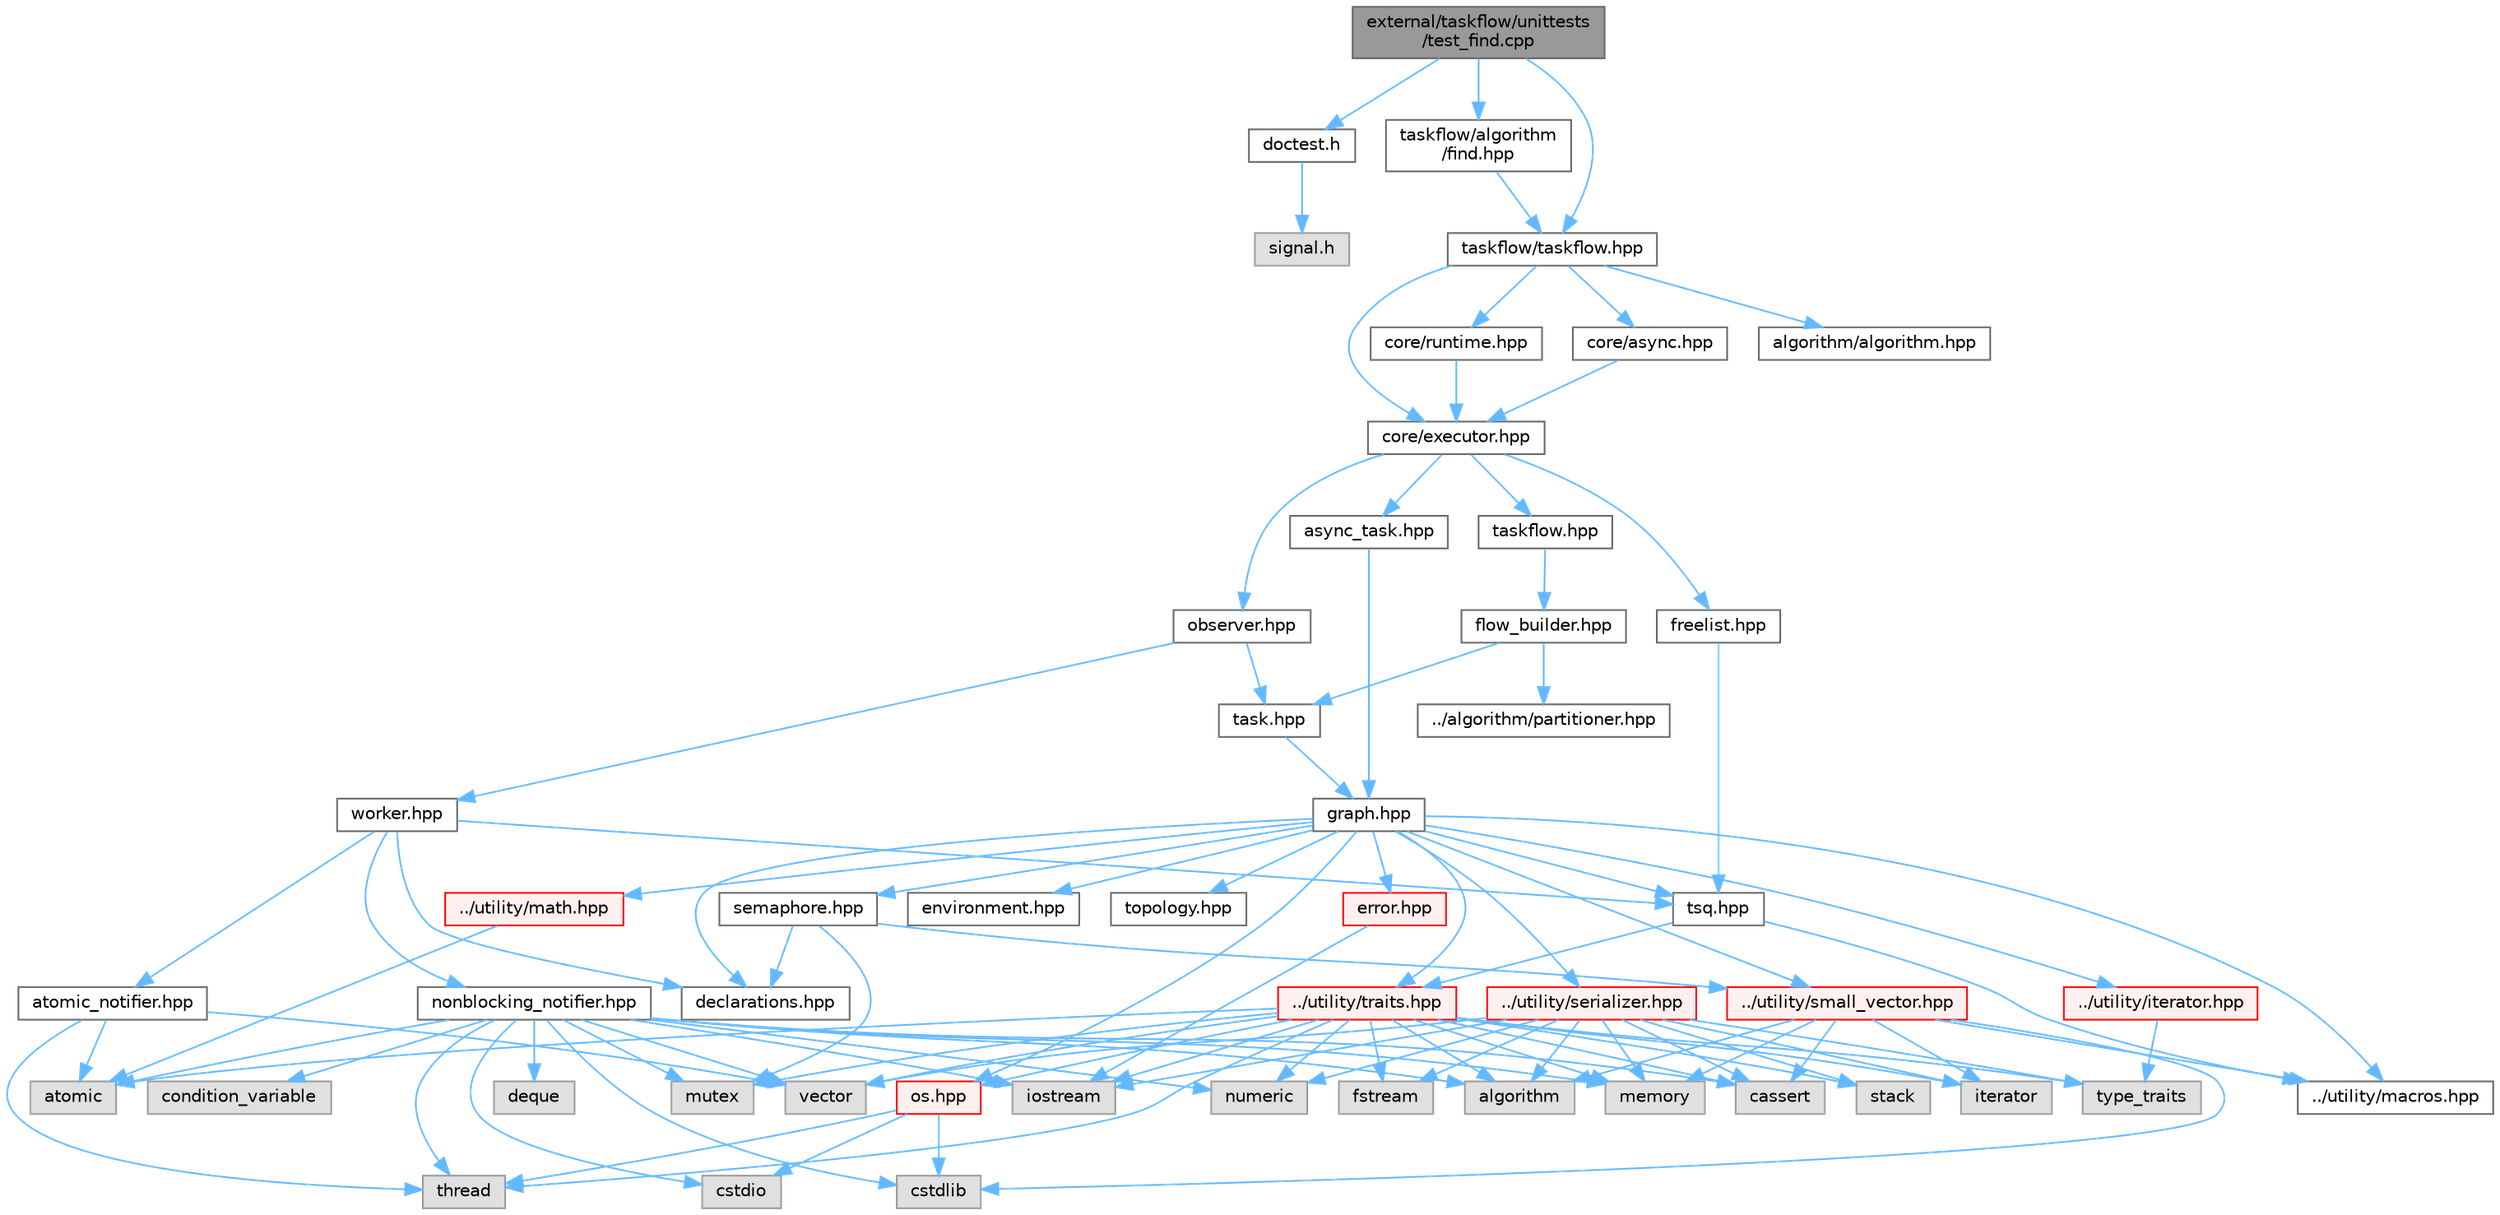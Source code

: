 digraph "external/taskflow/unittests/test_find.cpp"
{
 // LATEX_PDF_SIZE
  bgcolor="transparent";
  edge [fontname=Helvetica,fontsize=10,labelfontname=Helvetica,labelfontsize=10];
  node [fontname=Helvetica,fontsize=10,shape=box,height=0.2,width=0.4];
  Node1 [id="Node000001",label="external/taskflow/unittests\l/test_find.cpp",height=0.2,width=0.4,color="gray40", fillcolor="grey60", style="filled", fontcolor="black",tooltip=" "];
  Node1 -> Node2 [id="edge98_Node000001_Node000002",color="steelblue1",style="solid",tooltip=" "];
  Node2 [id="Node000002",label="doctest.h",height=0.2,width=0.4,color="grey40", fillcolor="white", style="filled",URL="$doctest_8h.html",tooltip=" "];
  Node2 -> Node3 [id="edge99_Node000002_Node000003",color="steelblue1",style="solid",tooltip=" "];
  Node3 [id="Node000003",label="signal.h",height=0.2,width=0.4,color="grey60", fillcolor="#E0E0E0", style="filled",tooltip=" "];
  Node1 -> Node4 [id="edge100_Node000001_Node000004",color="steelblue1",style="solid",tooltip=" "];
  Node4 [id="Node000004",label="taskflow/taskflow.hpp",height=0.2,width=0.4,color="grey40", fillcolor="white", style="filled",URL="$taskflow_8hpp.html",tooltip="main taskflow include file"];
  Node4 -> Node5 [id="edge101_Node000004_Node000005",color="steelblue1",style="solid",tooltip=" "];
  Node5 [id="Node000005",label="core/executor.hpp",height=0.2,width=0.4,color="grey40", fillcolor="white", style="filled",URL="$executor_8hpp.html",tooltip="executor include file"];
  Node5 -> Node6 [id="edge102_Node000005_Node000006",color="steelblue1",style="solid",tooltip=" "];
  Node6 [id="Node000006",label="observer.hpp",height=0.2,width=0.4,color="grey40", fillcolor="white", style="filled",URL="$observer_8hpp.html",tooltip="observer include file"];
  Node6 -> Node7 [id="edge103_Node000006_Node000007",color="steelblue1",style="solid",tooltip=" "];
  Node7 [id="Node000007",label="task.hpp",height=0.2,width=0.4,color="grey40", fillcolor="white", style="filled",URL="$task_8hpp.html",tooltip="task include file"];
  Node7 -> Node8 [id="edge104_Node000007_Node000008",color="steelblue1",style="solid",tooltip=" "];
  Node8 [id="Node000008",label="graph.hpp",height=0.2,width=0.4,color="grey40", fillcolor="white", style="filled",URL="$taskflow_2core_2graph_8hpp.html",tooltip="graph include file"];
  Node8 -> Node9 [id="edge105_Node000008_Node000009",color="steelblue1",style="solid",tooltip=" "];
  Node9 [id="Node000009",label="../utility/macros.hpp",height=0.2,width=0.4,color="grey40", fillcolor="white", style="filled",URL="$macros_8hpp.html",tooltip=" "];
  Node8 -> Node10 [id="edge106_Node000008_Node000010",color="steelblue1",style="solid",tooltip=" "];
  Node10 [id="Node000010",label="../utility/traits.hpp",height=0.2,width=0.4,color="red", fillcolor="#FFF0F0", style="filled",URL="$taskflow_2utility_2traits_8hpp.html",tooltip=" "];
  Node10 -> Node11 [id="edge107_Node000010_Node000011",color="steelblue1",style="solid",tooltip=" "];
  Node11 [id="Node000011",label="type_traits",height=0.2,width=0.4,color="grey60", fillcolor="#E0E0E0", style="filled",tooltip=" "];
  Node10 -> Node12 [id="edge108_Node000010_Node000012",color="steelblue1",style="solid",tooltip=" "];
  Node12 [id="Node000012",label="iterator",height=0.2,width=0.4,color="grey60", fillcolor="#E0E0E0", style="filled",tooltip=" "];
  Node10 -> Node13 [id="edge109_Node000010_Node000013",color="steelblue1",style="solid",tooltip=" "];
  Node13 [id="Node000013",label="iostream",height=0.2,width=0.4,color="grey60", fillcolor="#E0E0E0", style="filled",tooltip=" "];
  Node10 -> Node14 [id="edge110_Node000010_Node000014",color="steelblue1",style="solid",tooltip=" "];
  Node14 [id="Node000014",label="fstream",height=0.2,width=0.4,color="grey60", fillcolor="#E0E0E0", style="filled",tooltip=" "];
  Node10 -> Node15 [id="edge111_Node000010_Node000015",color="steelblue1",style="solid",tooltip=" "];
  Node15 [id="Node000015",label="mutex",height=0.2,width=0.4,color="grey60", fillcolor="#E0E0E0", style="filled",tooltip=" "];
  Node10 -> Node16 [id="edge112_Node000010_Node000016",color="steelblue1",style="solid",tooltip=" "];
  Node16 [id="Node000016",label="stack",height=0.2,width=0.4,color="grey60", fillcolor="#E0E0E0", style="filled",tooltip=" "];
  Node10 -> Node18 [id="edge113_Node000010_Node000018",color="steelblue1",style="solid",tooltip=" "];
  Node18 [id="Node000018",label="vector",height=0.2,width=0.4,color="grey60", fillcolor="#E0E0E0", style="filled",tooltip=" "];
  Node10 -> Node19 [id="edge114_Node000010_Node000019",color="steelblue1",style="solid",tooltip=" "];
  Node19 [id="Node000019",label="algorithm",height=0.2,width=0.4,color="grey60", fillcolor="#E0E0E0", style="filled",tooltip=" "];
  Node10 -> Node20 [id="edge115_Node000010_Node000020",color="steelblue1",style="solid",tooltip=" "];
  Node20 [id="Node000020",label="memory",height=0.2,width=0.4,color="grey60", fillcolor="#E0E0E0", style="filled",tooltip=" "];
  Node10 -> Node21 [id="edge116_Node000010_Node000021",color="steelblue1",style="solid",tooltip=" "];
  Node21 [id="Node000021",label="atomic",height=0.2,width=0.4,color="grey60", fillcolor="#E0E0E0", style="filled",tooltip=" "];
  Node10 -> Node22 [id="edge117_Node000010_Node000022",color="steelblue1",style="solid",tooltip=" "];
  Node22 [id="Node000022",label="thread",height=0.2,width=0.4,color="grey60", fillcolor="#E0E0E0", style="filled",tooltip=" "];
  Node10 -> Node29 [id="edge118_Node000010_Node000029",color="steelblue1",style="solid",tooltip=" "];
  Node29 [id="Node000029",label="numeric",height=0.2,width=0.4,color="grey60", fillcolor="#E0E0E0", style="filled",tooltip=" "];
  Node10 -> Node32 [id="edge119_Node000010_Node000032",color="steelblue1",style="solid",tooltip=" "];
  Node32 [id="Node000032",label="cassert",height=0.2,width=0.4,color="grey60", fillcolor="#E0E0E0", style="filled",tooltip=" "];
  Node10 -> Node38 [id="edge120_Node000010_Node000038",color="steelblue1",style="solid",tooltip=" "];
  Node38 [id="Node000038",label="os.hpp",height=0.2,width=0.4,color="red", fillcolor="#FFF0F0", style="filled",URL="$os_8hpp.html",tooltip=" "];
  Node38 -> Node39 [id="edge121_Node000038_Node000039",color="steelblue1",style="solid",tooltip=" "];
  Node39 [id="Node000039",label="cstdlib",height=0.2,width=0.4,color="grey60", fillcolor="#E0E0E0", style="filled",tooltip=" "];
  Node38 -> Node40 [id="edge122_Node000038_Node000040",color="steelblue1",style="solid",tooltip=" "];
  Node40 [id="Node000040",label="cstdio",height=0.2,width=0.4,color="grey60", fillcolor="#E0E0E0", style="filled",tooltip=" "];
  Node38 -> Node22 [id="edge123_Node000038_Node000022",color="steelblue1",style="solid",tooltip=" "];
  Node8 -> Node41 [id="edge124_Node000008_Node000041",color="steelblue1",style="solid",tooltip=" "];
  Node41 [id="Node000041",label="../utility/iterator.hpp",height=0.2,width=0.4,color="red", fillcolor="#FFF0F0", style="filled",URL="$iterator_8hpp.html",tooltip=" "];
  Node41 -> Node11 [id="edge125_Node000041_Node000011",color="steelblue1",style="solid",tooltip=" "];
  Node8 -> Node38 [id="edge126_Node000008_Node000038",color="steelblue1",style="solid",tooltip=" "];
  Node8 -> Node43 [id="edge127_Node000008_Node000043",color="steelblue1",style="solid",tooltip=" "];
  Node43 [id="Node000043",label="../utility/math.hpp",height=0.2,width=0.4,color="red", fillcolor="#FFF0F0", style="filled",URL="$math_8hpp.html",tooltip=" "];
  Node43 -> Node21 [id="edge128_Node000043_Node000021",color="steelblue1",style="solid",tooltip=" "];
  Node8 -> Node45 [id="edge129_Node000008_Node000045",color="steelblue1",style="solid",tooltip=" "];
  Node45 [id="Node000045",label="../utility/small_vector.hpp",height=0.2,width=0.4,color="red", fillcolor="#FFF0F0", style="filled",URL="$small__vector_8hpp.html",tooltip="small vector include file"];
  Node45 -> Node9 [id="edge130_Node000045_Node000009",color="steelblue1",style="solid",tooltip=" "];
  Node45 -> Node19 [id="edge131_Node000045_Node000019",color="steelblue1",style="solid",tooltip=" "];
  Node45 -> Node32 [id="edge132_Node000045_Node000032",color="steelblue1",style="solid",tooltip=" "];
  Node45 -> Node39 [id="edge133_Node000045_Node000039",color="steelblue1",style="solid",tooltip=" "];
  Node45 -> Node12 [id="edge134_Node000045_Node000012",color="steelblue1",style="solid",tooltip=" "];
  Node45 -> Node20 [id="edge135_Node000045_Node000020",color="steelblue1",style="solid",tooltip=" "];
  Node8 -> Node48 [id="edge136_Node000008_Node000048",color="steelblue1",style="solid",tooltip=" "];
  Node48 [id="Node000048",label="../utility/serializer.hpp",height=0.2,width=0.4,color="red", fillcolor="#FFF0F0", style="filled",URL="$taskflow_2utility_2serializer_8hpp.html",tooltip=" "];
  Node48 -> Node11 [id="edge137_Node000048_Node000011",color="steelblue1",style="solid",tooltip=" "];
  Node48 -> Node12 [id="edge138_Node000048_Node000012",color="steelblue1",style="solid",tooltip=" "];
  Node48 -> Node13 [id="edge139_Node000048_Node000013",color="steelblue1",style="solid",tooltip=" "];
  Node48 -> Node14 [id="edge140_Node000048_Node000014",color="steelblue1",style="solid",tooltip=" "];
  Node48 -> Node16 [id="edge141_Node000048_Node000016",color="steelblue1",style="solid",tooltip=" "];
  Node48 -> Node18 [id="edge142_Node000048_Node000018",color="steelblue1",style="solid",tooltip=" "];
  Node48 -> Node19 [id="edge143_Node000048_Node000019",color="steelblue1",style="solid",tooltip=" "];
  Node48 -> Node20 [id="edge144_Node000048_Node000020",color="steelblue1",style="solid",tooltip=" "];
  Node48 -> Node29 [id="edge145_Node000048_Node000029",color="steelblue1",style="solid",tooltip=" "];
  Node48 -> Node32 [id="edge146_Node000048_Node000032",color="steelblue1",style="solid",tooltip=" "];
  Node8 -> Node52 [id="edge147_Node000008_Node000052",color="steelblue1",style="solid",tooltip=" "];
  Node52 [id="Node000052",label="error.hpp",height=0.2,width=0.4,color="red", fillcolor="#FFF0F0", style="filled",URL="$error_8hpp.html",tooltip=" "];
  Node52 -> Node13 [id="edge148_Node000052_Node000013",color="steelblue1",style="solid",tooltip=" "];
  Node8 -> Node55 [id="edge149_Node000008_Node000055",color="steelblue1",style="solid",tooltip=" "];
  Node55 [id="Node000055",label="declarations.hpp",height=0.2,width=0.4,color="grey40", fillcolor="white", style="filled",URL="$declarations_8hpp.html",tooltip=" "];
  Node8 -> Node56 [id="edge150_Node000008_Node000056",color="steelblue1",style="solid",tooltip=" "];
  Node56 [id="Node000056",label="semaphore.hpp",height=0.2,width=0.4,color="grey40", fillcolor="white", style="filled",URL="$semaphore_8hpp.html",tooltip="semaphore include file"];
  Node56 -> Node15 [id="edge151_Node000056_Node000015",color="steelblue1",style="solid",tooltip=" "];
  Node56 -> Node55 [id="edge152_Node000056_Node000055",color="steelblue1",style="solid",tooltip=" "];
  Node56 -> Node45 [id="edge153_Node000056_Node000045",color="steelblue1",style="solid",tooltip=" "];
  Node8 -> Node57 [id="edge154_Node000008_Node000057",color="steelblue1",style="solid",tooltip=" "];
  Node57 [id="Node000057",label="environment.hpp",height=0.2,width=0.4,color="grey40", fillcolor="white", style="filled",URL="$environment_8hpp.html",tooltip=" "];
  Node8 -> Node58 [id="edge155_Node000008_Node000058",color="steelblue1",style="solid",tooltip=" "];
  Node58 [id="Node000058",label="topology.hpp",height=0.2,width=0.4,color="grey40", fillcolor="white", style="filled",URL="$topology_8hpp.html",tooltip=" "];
  Node8 -> Node59 [id="edge156_Node000008_Node000059",color="steelblue1",style="solid",tooltip=" "];
  Node59 [id="Node000059",label="tsq.hpp",height=0.2,width=0.4,color="grey40", fillcolor="white", style="filled",URL="$tsq_8hpp.html",tooltip="task queue include file"];
  Node59 -> Node9 [id="edge157_Node000059_Node000009",color="steelblue1",style="solid",tooltip=" "];
  Node59 -> Node10 [id="edge158_Node000059_Node000010",color="steelblue1",style="solid",tooltip=" "];
  Node6 -> Node60 [id="edge159_Node000006_Node000060",color="steelblue1",style="solid",tooltip=" "];
  Node60 [id="Node000060",label="worker.hpp",height=0.2,width=0.4,color="grey40", fillcolor="white", style="filled",URL="$worker_8hpp.html",tooltip="worker include file"];
  Node60 -> Node55 [id="edge160_Node000060_Node000055",color="steelblue1",style="solid",tooltip=" "];
  Node60 -> Node59 [id="edge161_Node000060_Node000059",color="steelblue1",style="solid",tooltip=" "];
  Node60 -> Node61 [id="edge162_Node000060_Node000061",color="steelblue1",style="solid",tooltip=" "];
  Node61 [id="Node000061",label="atomic_notifier.hpp",height=0.2,width=0.4,color="grey40", fillcolor="white", style="filled",URL="$atomic__notifier_8hpp.html",tooltip=" "];
  Node61 -> Node21 [id="edge163_Node000061_Node000021",color="steelblue1",style="solid",tooltip=" "];
  Node61 -> Node22 [id="edge164_Node000061_Node000022",color="steelblue1",style="solid",tooltip=" "];
  Node61 -> Node18 [id="edge165_Node000061_Node000018",color="steelblue1",style="solid",tooltip=" "];
  Node60 -> Node62 [id="edge166_Node000060_Node000062",color="steelblue1",style="solid",tooltip=" "];
  Node62 [id="Node000062",label="nonblocking_notifier.hpp",height=0.2,width=0.4,color="grey40", fillcolor="white", style="filled",URL="$nonblocking__notifier_8hpp.html",tooltip=" "];
  Node62 -> Node13 [id="edge167_Node000062_Node000013",color="steelblue1",style="solid",tooltip=" "];
  Node62 -> Node18 [id="edge168_Node000062_Node000018",color="steelblue1",style="solid",tooltip=" "];
  Node62 -> Node39 [id="edge169_Node000062_Node000039",color="steelblue1",style="solid",tooltip=" "];
  Node62 -> Node40 [id="edge170_Node000062_Node000040",color="steelblue1",style="solid",tooltip=" "];
  Node62 -> Node21 [id="edge171_Node000062_Node000021",color="steelblue1",style="solid",tooltip=" "];
  Node62 -> Node20 [id="edge172_Node000062_Node000020",color="steelblue1",style="solid",tooltip=" "];
  Node62 -> Node63 [id="edge173_Node000062_Node000063",color="steelblue1",style="solid",tooltip=" "];
  Node63 [id="Node000063",label="deque",height=0.2,width=0.4,color="grey60", fillcolor="#E0E0E0", style="filled",tooltip=" "];
  Node62 -> Node15 [id="edge174_Node000062_Node000015",color="steelblue1",style="solid",tooltip=" "];
  Node62 -> Node64 [id="edge175_Node000062_Node000064",color="steelblue1",style="solid",tooltip=" "];
  Node64 [id="Node000064",label="condition_variable",height=0.2,width=0.4,color="grey60", fillcolor="#E0E0E0", style="filled",tooltip=" "];
  Node62 -> Node22 [id="edge176_Node000062_Node000022",color="steelblue1",style="solid",tooltip=" "];
  Node62 -> Node19 [id="edge177_Node000062_Node000019",color="steelblue1",style="solid",tooltip=" "];
  Node62 -> Node29 [id="edge178_Node000062_Node000029",color="steelblue1",style="solid",tooltip=" "];
  Node62 -> Node32 [id="edge179_Node000062_Node000032",color="steelblue1",style="solid",tooltip=" "];
  Node5 -> Node65 [id="edge180_Node000005_Node000065",color="steelblue1",style="solid",tooltip=" "];
  Node65 [id="Node000065",label="taskflow.hpp",height=0.2,width=0.4,color="grey40", fillcolor="white", style="filled",URL="$core_2taskflow_8hpp.html",tooltip="taskflow include file"];
  Node65 -> Node66 [id="edge181_Node000065_Node000066",color="steelblue1",style="solid",tooltip=" "];
  Node66 [id="Node000066",label="flow_builder.hpp",height=0.2,width=0.4,color="grey40", fillcolor="white", style="filled",URL="$flow__builder_8hpp.html",tooltip="flow builder include file"];
  Node66 -> Node7 [id="edge182_Node000066_Node000007",color="steelblue1",style="solid",tooltip=" "];
  Node66 -> Node67 [id="edge183_Node000066_Node000067",color="steelblue1",style="solid",tooltip=" "];
  Node67 [id="Node000067",label="../algorithm/partitioner.hpp",height=0.2,width=0.4,color="grey40", fillcolor="white", style="filled",URL="$partitioner_8hpp.html",tooltip="partitioner include file"];
  Node5 -> Node68 [id="edge184_Node000005_Node000068",color="steelblue1",style="solid",tooltip=" "];
  Node68 [id="Node000068",label="async_task.hpp",height=0.2,width=0.4,color="grey40", fillcolor="white", style="filled",URL="$taskflow_2core_2async__task_8hpp.html",tooltip="asynchronous task include file"];
  Node68 -> Node8 [id="edge185_Node000068_Node000008",color="steelblue1",style="solid",tooltip=" "];
  Node5 -> Node69 [id="edge186_Node000005_Node000069",color="steelblue1",style="solid",tooltip=" "];
  Node69 [id="Node000069",label="freelist.hpp",height=0.2,width=0.4,color="grey40", fillcolor="white", style="filled",URL="$freelist_8hpp.html",tooltip=" "];
  Node69 -> Node59 [id="edge187_Node000069_Node000059",color="steelblue1",style="solid",tooltip=" "];
  Node4 -> Node70 [id="edge188_Node000004_Node000070",color="steelblue1",style="solid",tooltip=" "];
  Node70 [id="Node000070",label="core/runtime.hpp",height=0.2,width=0.4,color="grey40", fillcolor="white", style="filled",URL="$runtime_8hpp.html",tooltip=" "];
  Node70 -> Node5 [id="edge189_Node000070_Node000005",color="steelblue1",style="solid",tooltip=" "];
  Node4 -> Node71 [id="edge190_Node000004_Node000071",color="steelblue1",style="solid",tooltip=" "];
  Node71 [id="Node000071",label="core/async.hpp",height=0.2,width=0.4,color="grey40", fillcolor="white", style="filled",URL="$async_8hpp.html",tooltip=" "];
  Node71 -> Node5 [id="edge191_Node000071_Node000005",color="steelblue1",style="solid",tooltip=" "];
  Node4 -> Node72 [id="edge192_Node000004_Node000072",color="steelblue1",style="solid",tooltip=" "];
  Node72 [id="Node000072",label="algorithm/algorithm.hpp",height=0.2,width=0.4,color="grey40", fillcolor="white", style="filled",URL="$algorithm_8hpp.html",tooltip=" "];
  Node1 -> Node73 [id="edge193_Node000001_Node000073",color="steelblue1",style="solid",tooltip=" "];
  Node73 [id="Node000073",label="taskflow/algorithm\l/find.hpp",height=0.2,width=0.4,color="grey40", fillcolor="white", style="filled",URL="$algorithm_2find_8hpp.html",tooltip=" "];
  Node73 -> Node4 [id="edge194_Node000073_Node000004",color="steelblue1",style="solid",tooltip=" "];
}
